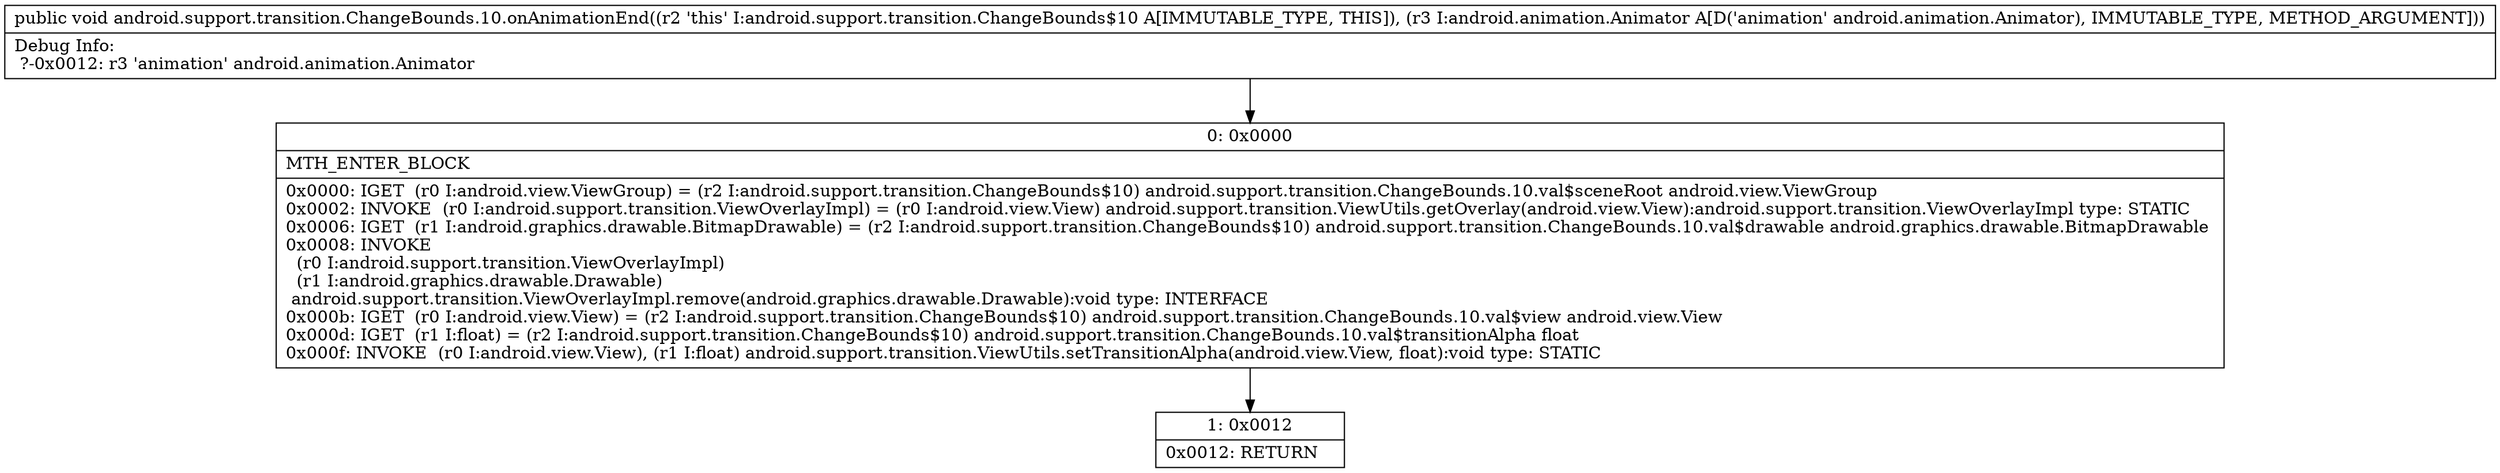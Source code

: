 digraph "CFG forandroid.support.transition.ChangeBounds.10.onAnimationEnd(Landroid\/animation\/Animator;)V" {
Node_0 [shape=record,label="{0\:\ 0x0000|MTH_ENTER_BLOCK\l|0x0000: IGET  (r0 I:android.view.ViewGroup) = (r2 I:android.support.transition.ChangeBounds$10) android.support.transition.ChangeBounds.10.val$sceneRoot android.view.ViewGroup \l0x0002: INVOKE  (r0 I:android.support.transition.ViewOverlayImpl) = (r0 I:android.view.View) android.support.transition.ViewUtils.getOverlay(android.view.View):android.support.transition.ViewOverlayImpl type: STATIC \l0x0006: IGET  (r1 I:android.graphics.drawable.BitmapDrawable) = (r2 I:android.support.transition.ChangeBounds$10) android.support.transition.ChangeBounds.10.val$drawable android.graphics.drawable.BitmapDrawable \l0x0008: INVOKE  \l  (r0 I:android.support.transition.ViewOverlayImpl)\l  (r1 I:android.graphics.drawable.Drawable)\l android.support.transition.ViewOverlayImpl.remove(android.graphics.drawable.Drawable):void type: INTERFACE \l0x000b: IGET  (r0 I:android.view.View) = (r2 I:android.support.transition.ChangeBounds$10) android.support.transition.ChangeBounds.10.val$view android.view.View \l0x000d: IGET  (r1 I:float) = (r2 I:android.support.transition.ChangeBounds$10) android.support.transition.ChangeBounds.10.val$transitionAlpha float \l0x000f: INVOKE  (r0 I:android.view.View), (r1 I:float) android.support.transition.ViewUtils.setTransitionAlpha(android.view.View, float):void type: STATIC \l}"];
Node_1 [shape=record,label="{1\:\ 0x0012|0x0012: RETURN   \l}"];
MethodNode[shape=record,label="{public void android.support.transition.ChangeBounds.10.onAnimationEnd((r2 'this' I:android.support.transition.ChangeBounds$10 A[IMMUTABLE_TYPE, THIS]), (r3 I:android.animation.Animator A[D('animation' android.animation.Animator), IMMUTABLE_TYPE, METHOD_ARGUMENT]))  | Debug Info:\l  ?\-0x0012: r3 'animation' android.animation.Animator\l}"];
MethodNode -> Node_0;
Node_0 -> Node_1;
}

